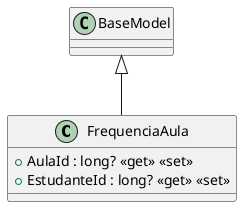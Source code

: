 @startuml
class FrequenciaAula {
    + AulaId : long? <<get>> <<set>>
    + EstudanteId : long? <<get>> <<set>>
}
BaseModel <|-- FrequenciaAula
@enduml

